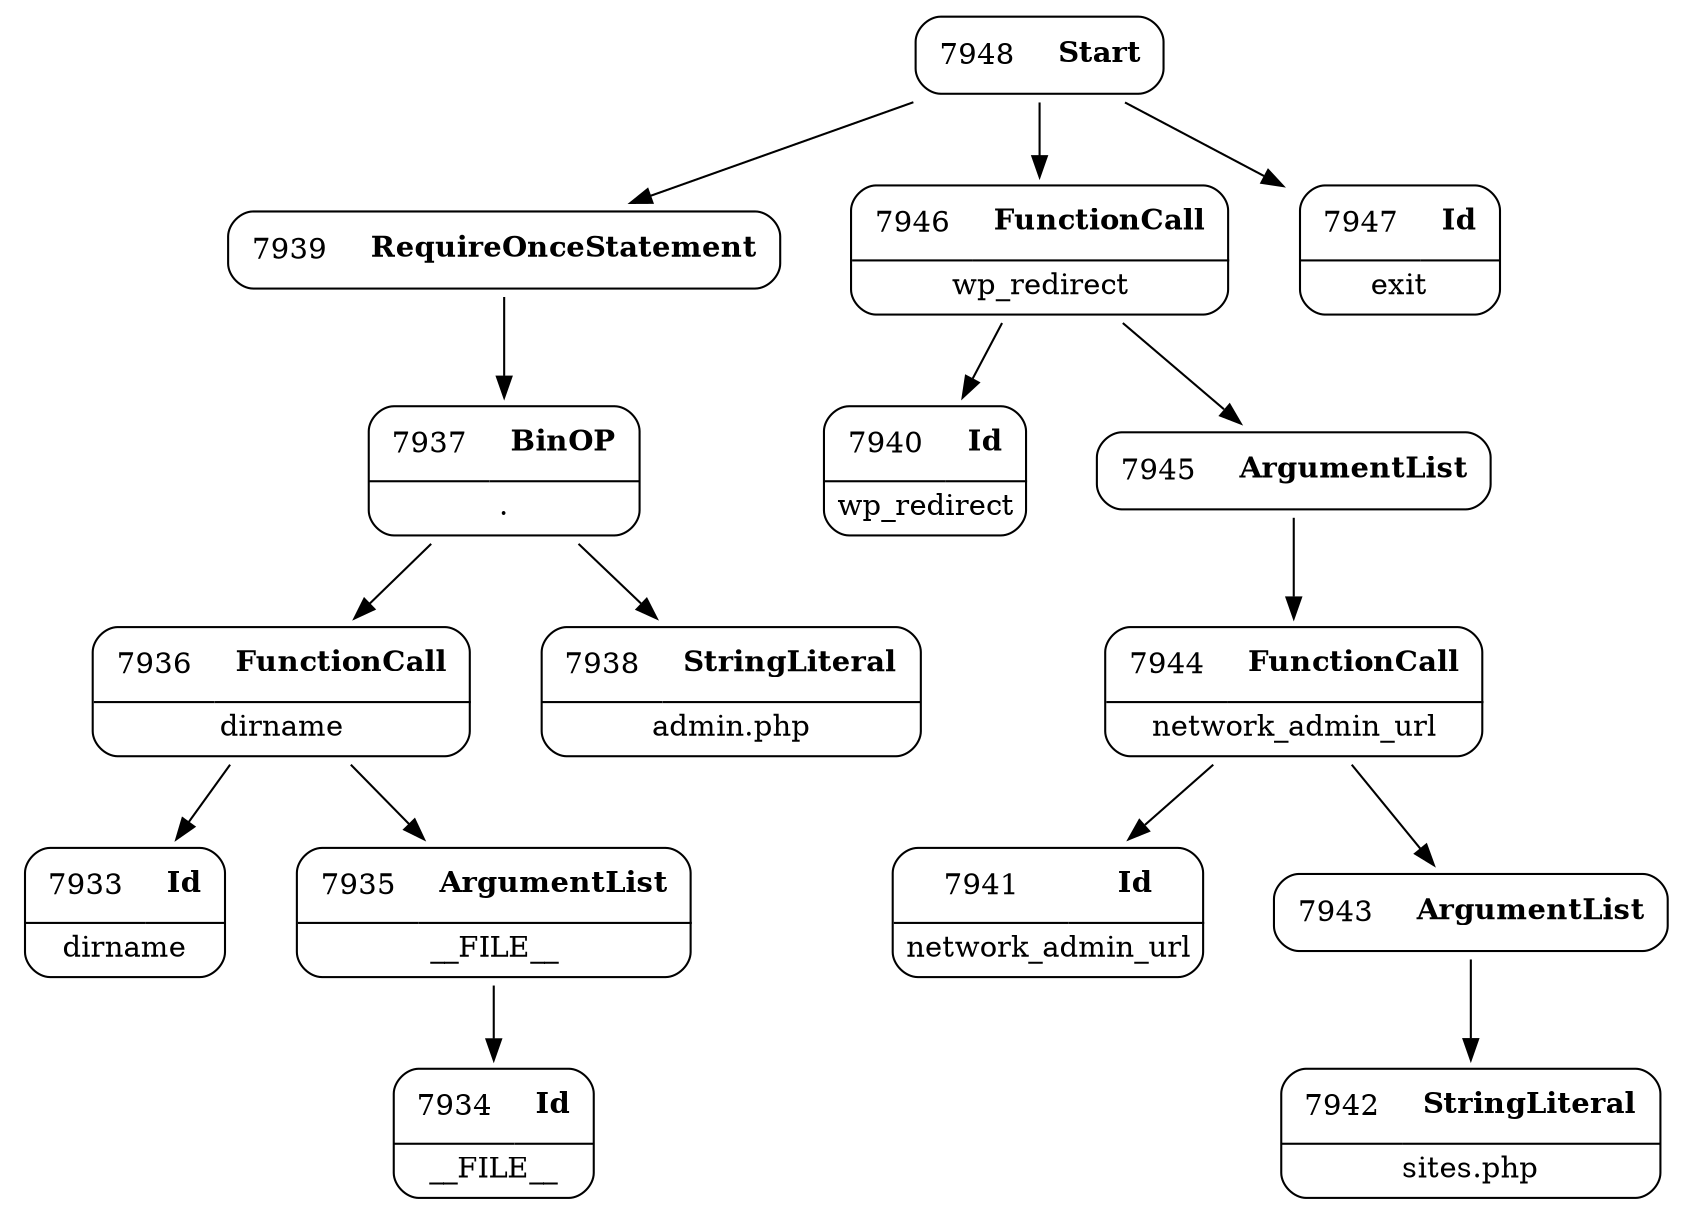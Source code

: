 digraph ast {
node [shape=none];
7936 [label=<<TABLE border='1' cellspacing='0' cellpadding='10' style='rounded' ><TR><TD border='0'>7936</TD><TD border='0'><B>FunctionCall</B></TD></TR><HR/><TR><TD border='0' cellpadding='5' colspan='2'>dirname</TD></TR></TABLE>>];
7936 -> 7933 [weight=2];
7936 -> 7935 [weight=2];
7937 [label=<<TABLE border='1' cellspacing='0' cellpadding='10' style='rounded' ><TR><TD border='0'>7937</TD><TD border='0'><B>BinOP</B></TD></TR><HR/><TR><TD border='0' cellpadding='5' colspan='2'>.</TD></TR></TABLE>>];
7937 -> 7936 [weight=2];
7937 -> 7938 [weight=2];
7938 [label=<<TABLE border='1' cellspacing='0' cellpadding='10' style='rounded' ><TR><TD border='0'>7938</TD><TD border='0'><B>StringLiteral</B></TD></TR><HR/><TR><TD border='0' cellpadding='5' colspan='2'>admin.php</TD></TR></TABLE>>];
7939 [label=<<TABLE border='1' cellspacing='0' cellpadding='10' style='rounded' ><TR><TD border='0'>7939</TD><TD border='0'><B>RequireOnceStatement</B></TD></TR></TABLE>>];
7939 -> 7937 [weight=2];
7940 [label=<<TABLE border='1' cellspacing='0' cellpadding='10' style='rounded' ><TR><TD border='0'>7940</TD><TD border='0'><B>Id</B></TD></TR><HR/><TR><TD border='0' cellpadding='5' colspan='2'>wp_redirect</TD></TR></TABLE>>];
7941 [label=<<TABLE border='1' cellspacing='0' cellpadding='10' style='rounded' ><TR><TD border='0'>7941</TD><TD border='0'><B>Id</B></TD></TR><HR/><TR><TD border='0' cellpadding='5' colspan='2'>network_admin_url</TD></TR></TABLE>>];
7942 [label=<<TABLE border='1' cellspacing='0' cellpadding='10' style='rounded' ><TR><TD border='0'>7942</TD><TD border='0'><B>StringLiteral</B></TD></TR><HR/><TR><TD border='0' cellpadding='5' colspan='2'>sites.php</TD></TR></TABLE>>];
7943 [label=<<TABLE border='1' cellspacing='0' cellpadding='10' style='rounded' ><TR><TD border='0'>7943</TD><TD border='0'><B>ArgumentList</B></TD></TR></TABLE>>];
7943 -> 7942 [weight=2];
7944 [label=<<TABLE border='1' cellspacing='0' cellpadding='10' style='rounded' ><TR><TD border='0'>7944</TD><TD border='0'><B>FunctionCall</B></TD></TR><HR/><TR><TD border='0' cellpadding='5' colspan='2'>network_admin_url</TD></TR></TABLE>>];
7944 -> 7941 [weight=2];
7944 -> 7943 [weight=2];
7945 [label=<<TABLE border='1' cellspacing='0' cellpadding='10' style='rounded' ><TR><TD border='0'>7945</TD><TD border='0'><B>ArgumentList</B></TD></TR></TABLE>>];
7945 -> 7944 [weight=2];
7946 [label=<<TABLE border='1' cellspacing='0' cellpadding='10' style='rounded' ><TR><TD border='0'>7946</TD><TD border='0'><B>FunctionCall</B></TD></TR><HR/><TR><TD border='0' cellpadding='5' colspan='2'>wp_redirect</TD></TR></TABLE>>];
7946 -> 7940 [weight=2];
7946 -> 7945 [weight=2];
7947 [label=<<TABLE border='1' cellspacing='0' cellpadding='10' style='rounded' ><TR><TD border='0'>7947</TD><TD border='0'><B>Id</B></TD></TR><HR/><TR><TD border='0' cellpadding='5' colspan='2'>exit</TD></TR></TABLE>>];
7948 [label=<<TABLE border='1' cellspacing='0' cellpadding='10' style='rounded' ><TR><TD border='0'>7948</TD><TD border='0'><B>Start</B></TD></TR></TABLE>>];
7948 -> 7939 [weight=2];
7948 -> 7946 [weight=2];
7948 -> 7947 [weight=2];
7933 [label=<<TABLE border='1' cellspacing='0' cellpadding='10' style='rounded' ><TR><TD border='0'>7933</TD><TD border='0'><B>Id</B></TD></TR><HR/><TR><TD border='0' cellpadding='5' colspan='2'>dirname</TD></TR></TABLE>>];
7934 [label=<<TABLE border='1' cellspacing='0' cellpadding='10' style='rounded' ><TR><TD border='0'>7934</TD><TD border='0'><B>Id</B></TD></TR><HR/><TR><TD border='0' cellpadding='5' colspan='2'>__FILE__</TD></TR></TABLE>>];
7935 [label=<<TABLE border='1' cellspacing='0' cellpadding='10' style='rounded' ><TR><TD border='0'>7935</TD><TD border='0'><B>ArgumentList</B></TD></TR><HR/><TR><TD border='0' cellpadding='5' colspan='2'>__FILE__</TD></TR></TABLE>>];
7935 -> 7934 [weight=2];
}
